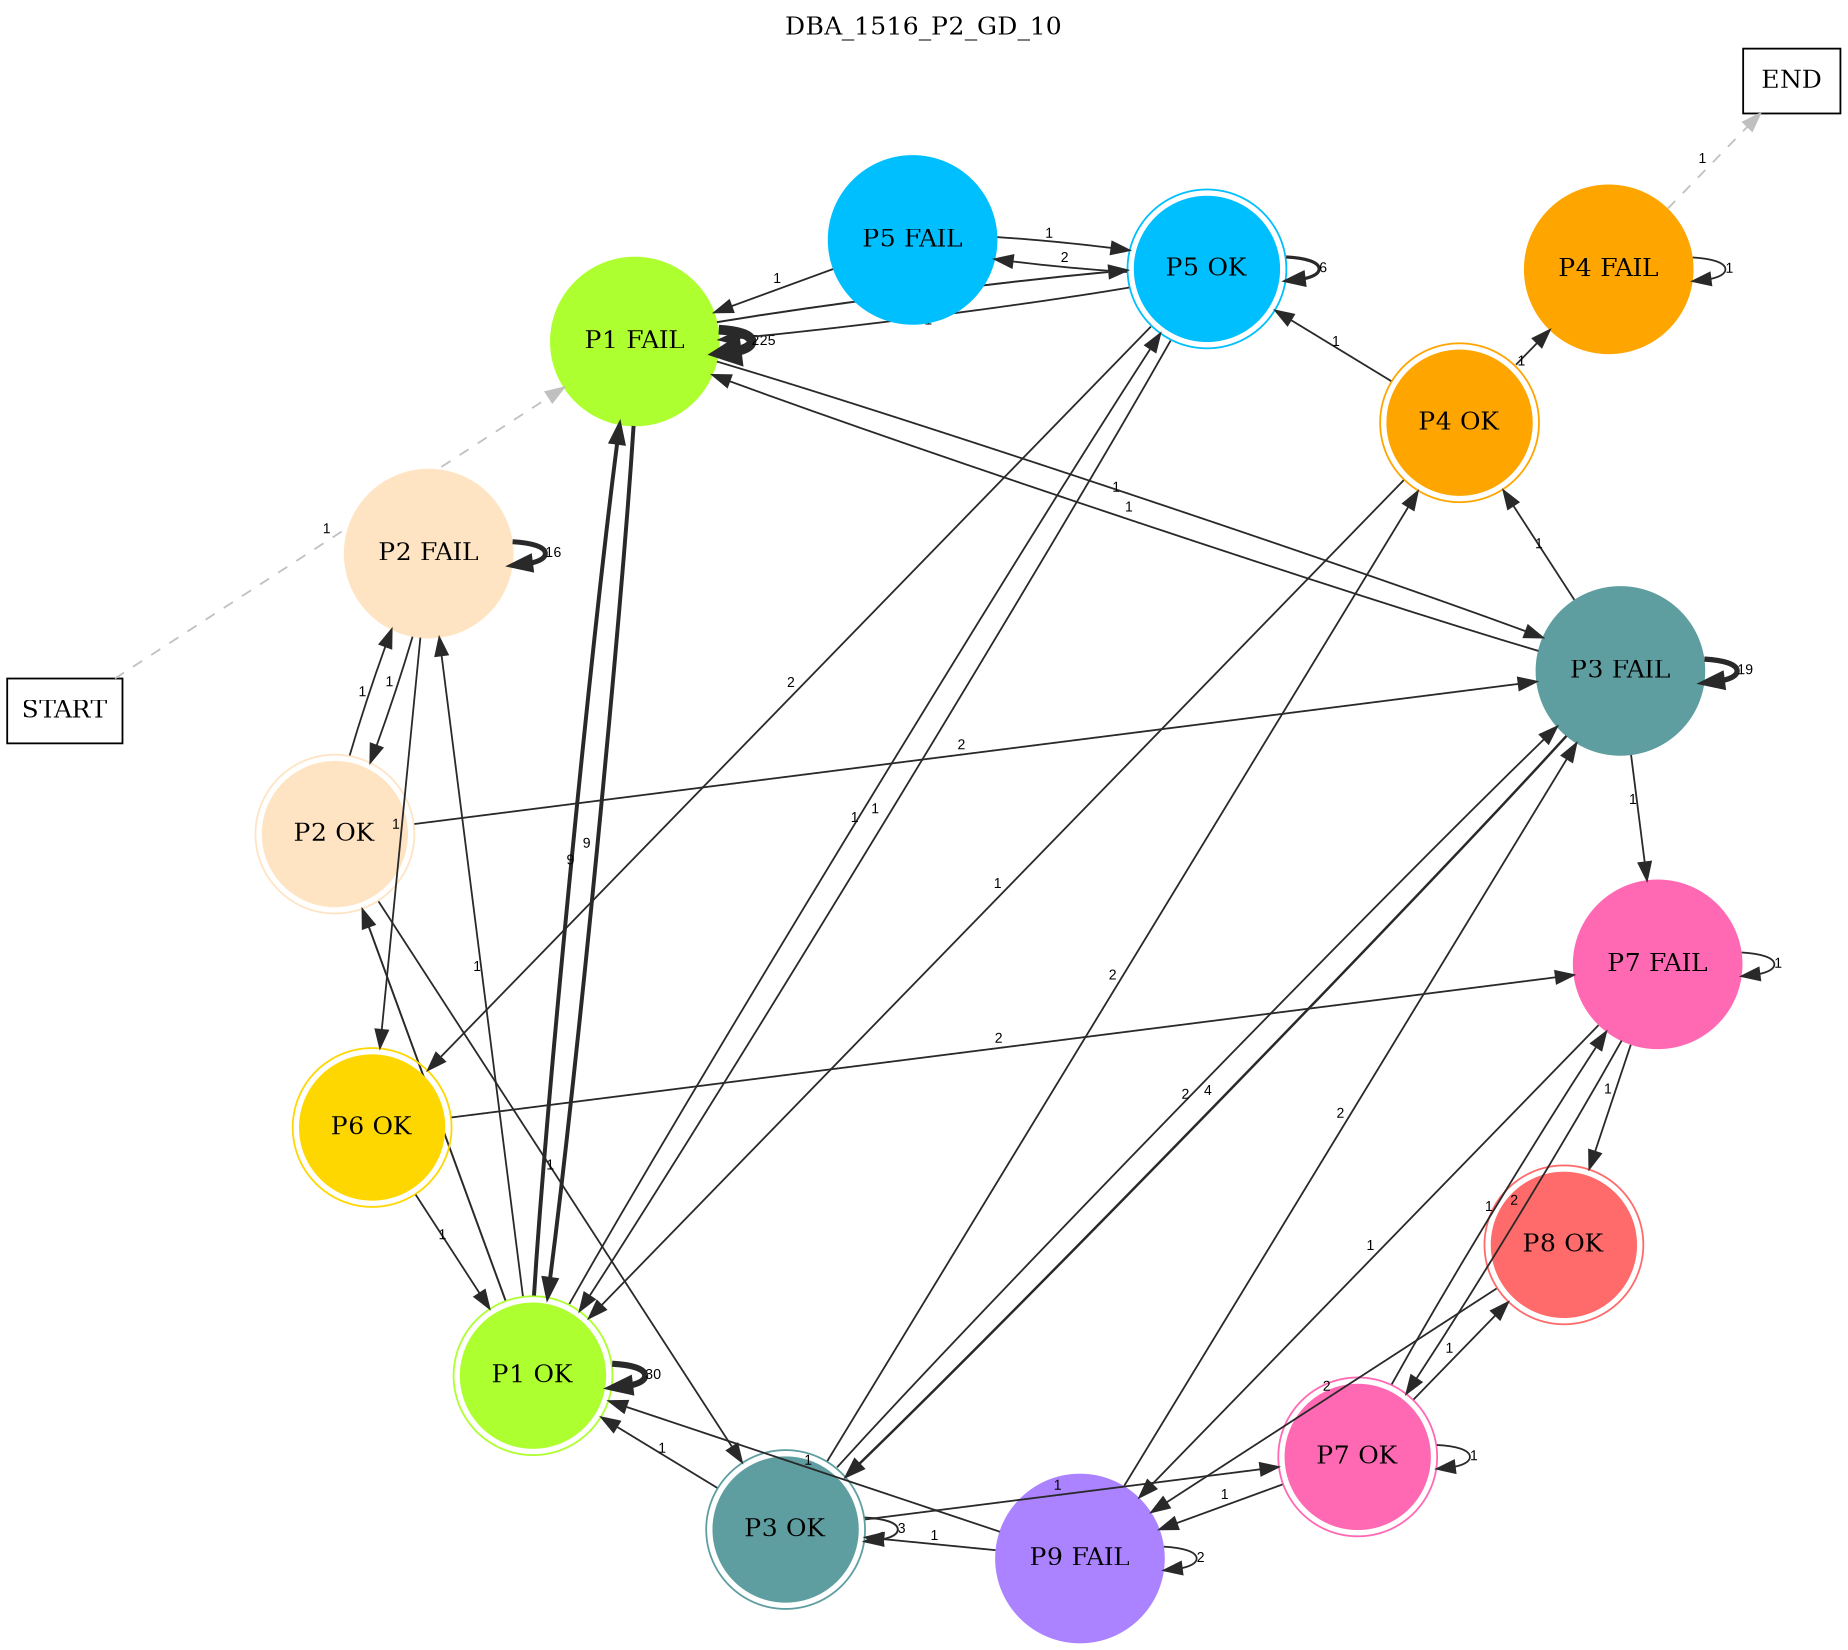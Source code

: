 digraph DBA_1516_P2_GD_10 {
	labelloc="t";
	label=DBA_1516_P2_GD_10;
	dpi = 150
	size="16,11!";
	margin = 0;
layout=circo;
"START" [shape=box, fillcolor=white, style=filled, color=black]
"P1 FAIL" [shape=circle, color=greenyellow, style=filled]
"P1 OK" [shape=circle, color=greenyellow, peripheries=2, style=filled]
"P2 FAIL" [shape=circle, color=bisque, style=filled]
"P2 OK" [shape=circle, color=bisque, peripheries=2, style=filled]
"P3 FAIL" [shape=circle, color=cadetblue, style=filled]
"P4 OK" [shape=circle, color=orange, peripheries=2, style=filled]
"P5 OK" [shape=circle, color=deepskyblue, peripheries=2, style=filled]
"P6 OK" [shape=circle, color=gold, peripheries=2, style=filled]
"P7 FAIL" [shape=circle, color=hotpink, style=filled]
"P8 OK" [shape=circle, color=indianred1, peripheries=2, style=filled]
"P9 FAIL" [shape=circle, color=mediumpurple1, style=filled]
"P3 OK" [shape=circle, color=cadetblue, peripheries=2, style=filled]
"P7 OK" [shape=circle, color=hotpink, peripheries=2, style=filled]
"P5 FAIL" [shape=circle, color=deepskyblue, style=filled]
"P4 FAIL" [shape=circle, color=orange, style=filled]
"END" [shape=box, fillcolor=white, style=filled, color=black]
"START" -> "P1 FAIL" [ style = dashed color=grey label ="1" labelfloat=false fontname="Arial" fontsize=8]

"P1 FAIL" -> "P1 FAIL" [ color=grey16 penwidth = "5.41610040220442"label ="225" labelfloat=false fontname="Arial" fontsize=8]

"P1 FAIL" -> "P1 OK" [ color=grey16 penwidth = "2.19722457733622"label ="9" labelfloat=false fontname="Arial" fontsize=8]

"P1 FAIL" -> "P3 FAIL" [ color=grey16 penwidth = "1"label ="1" labelfloat=false fontname="Arial" fontsize=8]

"P1 FAIL" -> "P5 OK" [ color=grey16 penwidth = "1.09861228866811"label ="3" labelfloat=false fontname="Arial" fontsize=8]

"P1 OK" -> "P1 FAIL" [ color=grey16 penwidth = "2.19722457733622"label ="9" labelfloat=false fontname="Arial" fontsize=8]

"P1 OK" -> "P1 OK" [ color=grey16 penwidth = "3.40119738166216"label ="30" labelfloat=false fontname="Arial" fontsize=8]

"P1 OK" -> "P2 FAIL" [ color=grey16 penwidth = "1"label ="1" labelfloat=false fontname="Arial" fontsize=8]

"P1 OK" -> "P2 OK" [ color=grey16 penwidth = "1.09861228866811"label ="3" labelfloat=false fontname="Arial" fontsize=8]

"P1 OK" -> "P5 OK" [ color=grey16 penwidth = "1"label ="1" labelfloat=false fontname="Arial" fontsize=8]

"P2 FAIL" -> "P2 FAIL" [ color=grey16 penwidth = "2.77258872223978"label ="16" labelfloat=false fontname="Arial" fontsize=8]

"P2 FAIL" -> "P2 OK" [ color=grey16 penwidth = "1"label ="1" labelfloat=false fontname="Arial" fontsize=8]

"P2 FAIL" -> "P6 OK" [ color=grey16 penwidth = "1"label ="1" labelfloat=false fontname="Arial" fontsize=8]

"P2 OK" -> "P2 FAIL" [ color=grey16 penwidth = "1"label ="1" labelfloat=false fontname="Arial" fontsize=8]

"P2 OK" -> "P3 FAIL" [ color=grey16 penwidth = "1"label ="2" labelfloat=false fontname="Arial" fontsize=8]

"P2 OK" -> "P3 OK" [ color=grey16 penwidth = "1"label ="1" labelfloat=false fontname="Arial" fontsize=8]

"P3 FAIL" -> "P1 FAIL" [ color=grey16 penwidth = "1"label ="1" labelfloat=false fontname="Arial" fontsize=8]

"P3 FAIL" -> "P3 FAIL" [ color=grey16 penwidth = "2.94443897916644"label ="19" labelfloat=false fontname="Arial" fontsize=8]

"P3 FAIL" -> "P4 OK" [ color=grey16 penwidth = "1"label ="1" labelfloat=false fontname="Arial" fontsize=8]

"P3 FAIL" -> "P7 FAIL" [ color=grey16 penwidth = "1"label ="1" labelfloat=false fontname="Arial" fontsize=8]

"P3 FAIL" -> "P3 OK" [ color=grey16 penwidth = "1.38629436111989"label ="4" labelfloat=false fontname="Arial" fontsize=8]

"P4 OK" -> "P1 OK" [ color=grey16 penwidth = "1"label ="1" labelfloat=false fontname="Arial" fontsize=8]

"P4 OK" -> "P5 OK" [ color=grey16 penwidth = "1"label ="1" labelfloat=false fontname="Arial" fontsize=8]

"P4 OK" -> "P4 FAIL" [ color=grey16 penwidth = "1"label ="1" labelfloat=false fontname="Arial" fontsize=8]

"P5 OK" -> "P1 FAIL" [ color=grey16 penwidth = "1"label ="1" labelfloat=false fontname="Arial" fontsize=8]

"P5 OK" -> "P1 OK" [ color=grey16 penwidth = "1"label ="1" labelfloat=false fontname="Arial" fontsize=8]

"P5 OK" -> "P5 OK" [ color=grey16 penwidth = "1.79175946922805"label ="6" labelfloat=false fontname="Arial" fontsize=8]

"P5 OK" -> "P6 OK" [ color=grey16 penwidth = "1"label ="2" labelfloat=false fontname="Arial" fontsize=8]

"P5 OK" -> "P5 FAIL" [ color=grey16 penwidth = "1"label ="2" labelfloat=false fontname="Arial" fontsize=8]

"P6 OK" -> "P1 OK" [ color=grey16 penwidth = "1"label ="1" labelfloat=false fontname="Arial" fontsize=8]

"P6 OK" -> "P7 FAIL" [ color=grey16 penwidth = "1"label ="2" labelfloat=false fontname="Arial" fontsize=8]

"P7 FAIL" -> "P7 FAIL" [ color=grey16 penwidth = "1"label ="1" labelfloat=false fontname="Arial" fontsize=8]

"P7 FAIL" -> "P8 OK" [ color=grey16 penwidth = "1"label ="1" labelfloat=false fontname="Arial" fontsize=8]

"P7 FAIL" -> "P9 FAIL" [ color=grey16 penwidth = "1"label ="1" labelfloat=false fontname="Arial" fontsize=8]

"P7 FAIL" -> "P7 OK" [ color=grey16 penwidth = "1"label ="2" labelfloat=false fontname="Arial" fontsize=8]

"P8 OK" -> "P9 FAIL" [ color=grey16 penwidth = "1"label ="2" labelfloat=false fontname="Arial" fontsize=8]

"P9 FAIL" -> "P1 OK" [ color=grey16 penwidth = "1"label ="1" labelfloat=false fontname="Arial" fontsize=8]

"P9 FAIL" -> "P3 FAIL" [ color=grey16 penwidth = "1"label ="2" labelfloat=false fontname="Arial" fontsize=8]

"P9 FAIL" -> "P9 FAIL" [ color=grey16 penwidth = "1"label ="2" labelfloat=false fontname="Arial" fontsize=8]

"P9 FAIL" -> "P3 OK" [ color=grey16 penwidth = "1"label ="1" labelfloat=false fontname="Arial" fontsize=8]

"P3 OK" -> "P1 OK" [ color=grey16 penwidth = "1"label ="1" labelfloat=false fontname="Arial" fontsize=8]

"P3 OK" -> "P3 FAIL" [ color=grey16 penwidth = "1"label ="2" labelfloat=false fontname="Arial" fontsize=8]

"P3 OK" -> "P4 OK" [ color=grey16 penwidth = "1"label ="2" labelfloat=false fontname="Arial" fontsize=8]

"P3 OK" -> "P3 OK" [ color=grey16 penwidth = "1.09861228866811"label ="3" labelfloat=false fontname="Arial" fontsize=8]

"P3 OK" -> "P7 OK" [ color=grey16 penwidth = "1"label ="1" labelfloat=false fontname="Arial" fontsize=8]

"P7 OK" -> "P7 FAIL" [ color=grey16 penwidth = "1"label ="1" labelfloat=false fontname="Arial" fontsize=8]

"P7 OK" -> "P8 OK" [ color=grey16 penwidth = "1"label ="1" labelfloat=false fontname="Arial" fontsize=8]

"P7 OK" -> "P9 FAIL" [ color=grey16 penwidth = "1"label ="1" labelfloat=false fontname="Arial" fontsize=8]

"P7 OK" -> "P7 OK" [ color=grey16 penwidth = "1"label ="1" labelfloat=false fontname="Arial" fontsize=8]

"P5 FAIL" -> "P1 FAIL" [ color=grey16 penwidth = "1"label ="1" labelfloat=false fontname="Arial" fontsize=8]

"P5 FAIL" -> "P5 OK" [ color=grey16 penwidth = "1"label ="1" labelfloat=false fontname="Arial" fontsize=8]

"P4 FAIL" -> "P4 FAIL" [ color=grey16 penwidth = "1"label ="1" labelfloat=false fontname="Arial" fontsize=8]

"P4 FAIL" -> "END" [ style = dashed color=grey label ="1" labelfloat=false fontname="Arial" fontsize=8]

}

